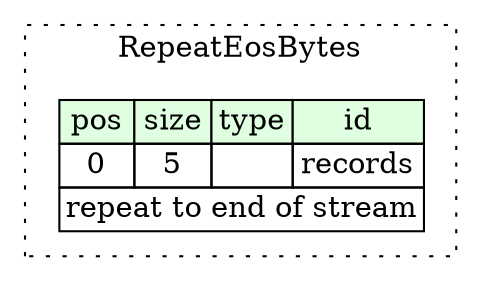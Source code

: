 digraph {
	rankdir=LR;
	node [shape=plaintext];
	subgraph cluster__repeat_eos_bytes {
		label="RepeatEosBytes";
		graph[style=dotted];

		repeat_eos_bytes__seq [label=<<TABLE BORDER="0" CELLBORDER="1" CELLSPACING="0">
			<TR><TD BGCOLOR="#E0FFE0">pos</TD><TD BGCOLOR="#E0FFE0">size</TD><TD BGCOLOR="#E0FFE0">type</TD><TD BGCOLOR="#E0FFE0">id</TD></TR>
			<TR><TD PORT="records_pos">0</TD><TD PORT="records_size">5</TD><TD></TD><TD PORT="records_type">records</TD></TR>
			<TR><TD COLSPAN="4" PORT="records__repeat">repeat to end of stream</TD></TR>
		</TABLE>>];
	}
}
